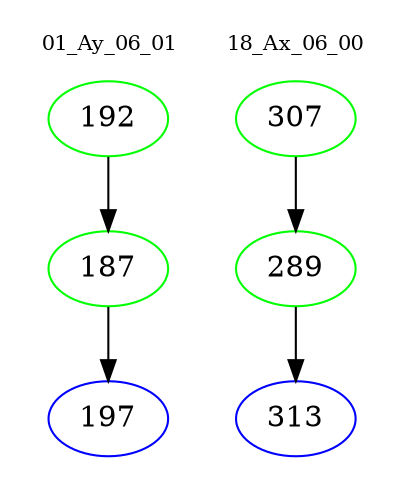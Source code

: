 digraph{
subgraph cluster_0 {
color = white
label = "01_Ay_06_01";
fontsize=10;
T0_192 [label="192", color="green"]
T0_192 -> T0_187 [color="black"]
T0_187 [label="187", color="green"]
T0_187 -> T0_197 [color="black"]
T0_197 [label="197", color="blue"]
}
subgraph cluster_1 {
color = white
label = "18_Ax_06_00";
fontsize=10;
T1_307 [label="307", color="green"]
T1_307 -> T1_289 [color="black"]
T1_289 [label="289", color="green"]
T1_289 -> T1_313 [color="black"]
T1_313 [label="313", color="blue"]
}
}
